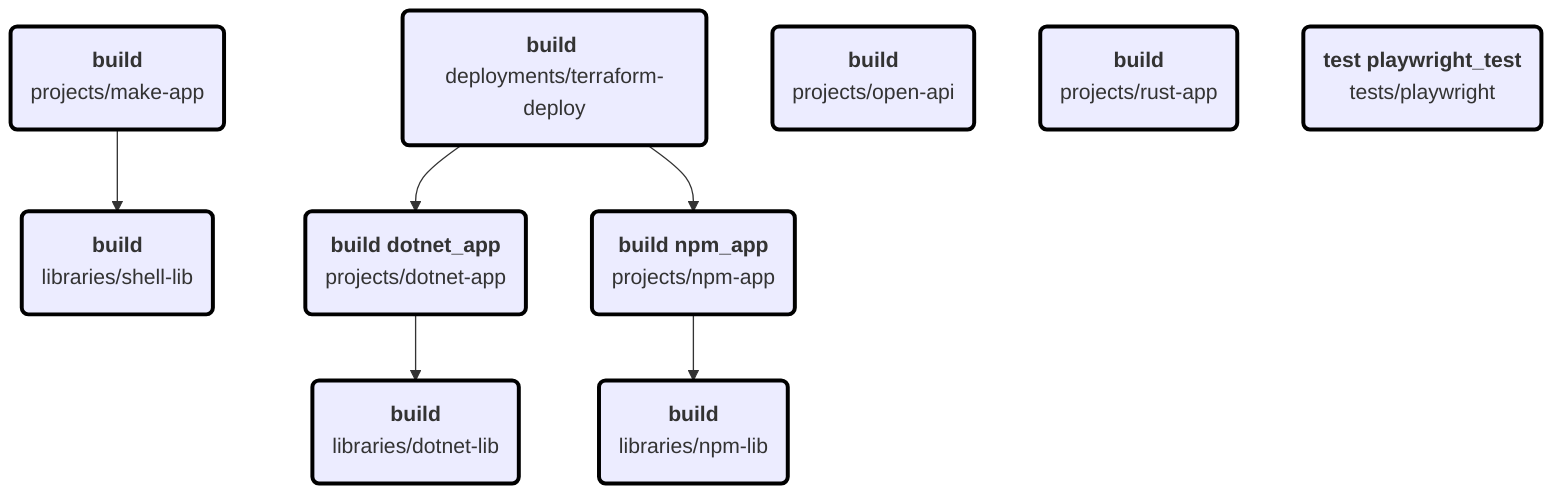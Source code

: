 flowchart TD
classDef build stroke:red,stroke-width:3px
classDef restore stroke:orange,stroke-width:3px
classDef ignore stroke:black,stroke-width:3px
deployments/terraform-deploy:build("<b>build</b> 
deployments/terraform-deploy")
libraries/dotnet-lib:build("<b>build</b> 
libraries/dotnet-lib")
libraries/npm-lib:build("<b>build</b> 
libraries/npm-lib")
libraries/shell-lib:build("<b>build</b> 
libraries/shell-lib")
projects/dotnet-app:build("<b>build dotnet_app</b> 
projects/dotnet-app")
projects/make-app:build("<b>build</b> 
projects/make-app")
projects/npm-app:build("<b>build npm_app</b> 
projects/npm-app")
projects/open-api:build("<b>build</b> 
projects/open-api")
projects/rust-app:build("<b>build</b> 
projects/rust-app")
tests/playwright:test("<b>test playwright_test</b> 
tests/playwright")
deployments/terraform-deploy:build --> projects/dotnet-app:build
deployments/terraform-deploy:build --> projects/npm-app:build
class deployments/terraform-deploy:build ignore
class libraries/dotnet-lib:build ignore
class libraries/npm-lib:build ignore
class libraries/shell-lib:build ignore
projects/dotnet-app:build --> libraries/dotnet-lib:build
class projects/dotnet-app:build ignore
projects/make-app:build --> libraries/shell-lib:build
class projects/make-app:build ignore
projects/npm-app:build --> libraries/npm-lib:build
class projects/npm-app:build ignore
class projects/open-api:build ignore
class projects/rust-app:build ignore
class tests/playwright:test ignore